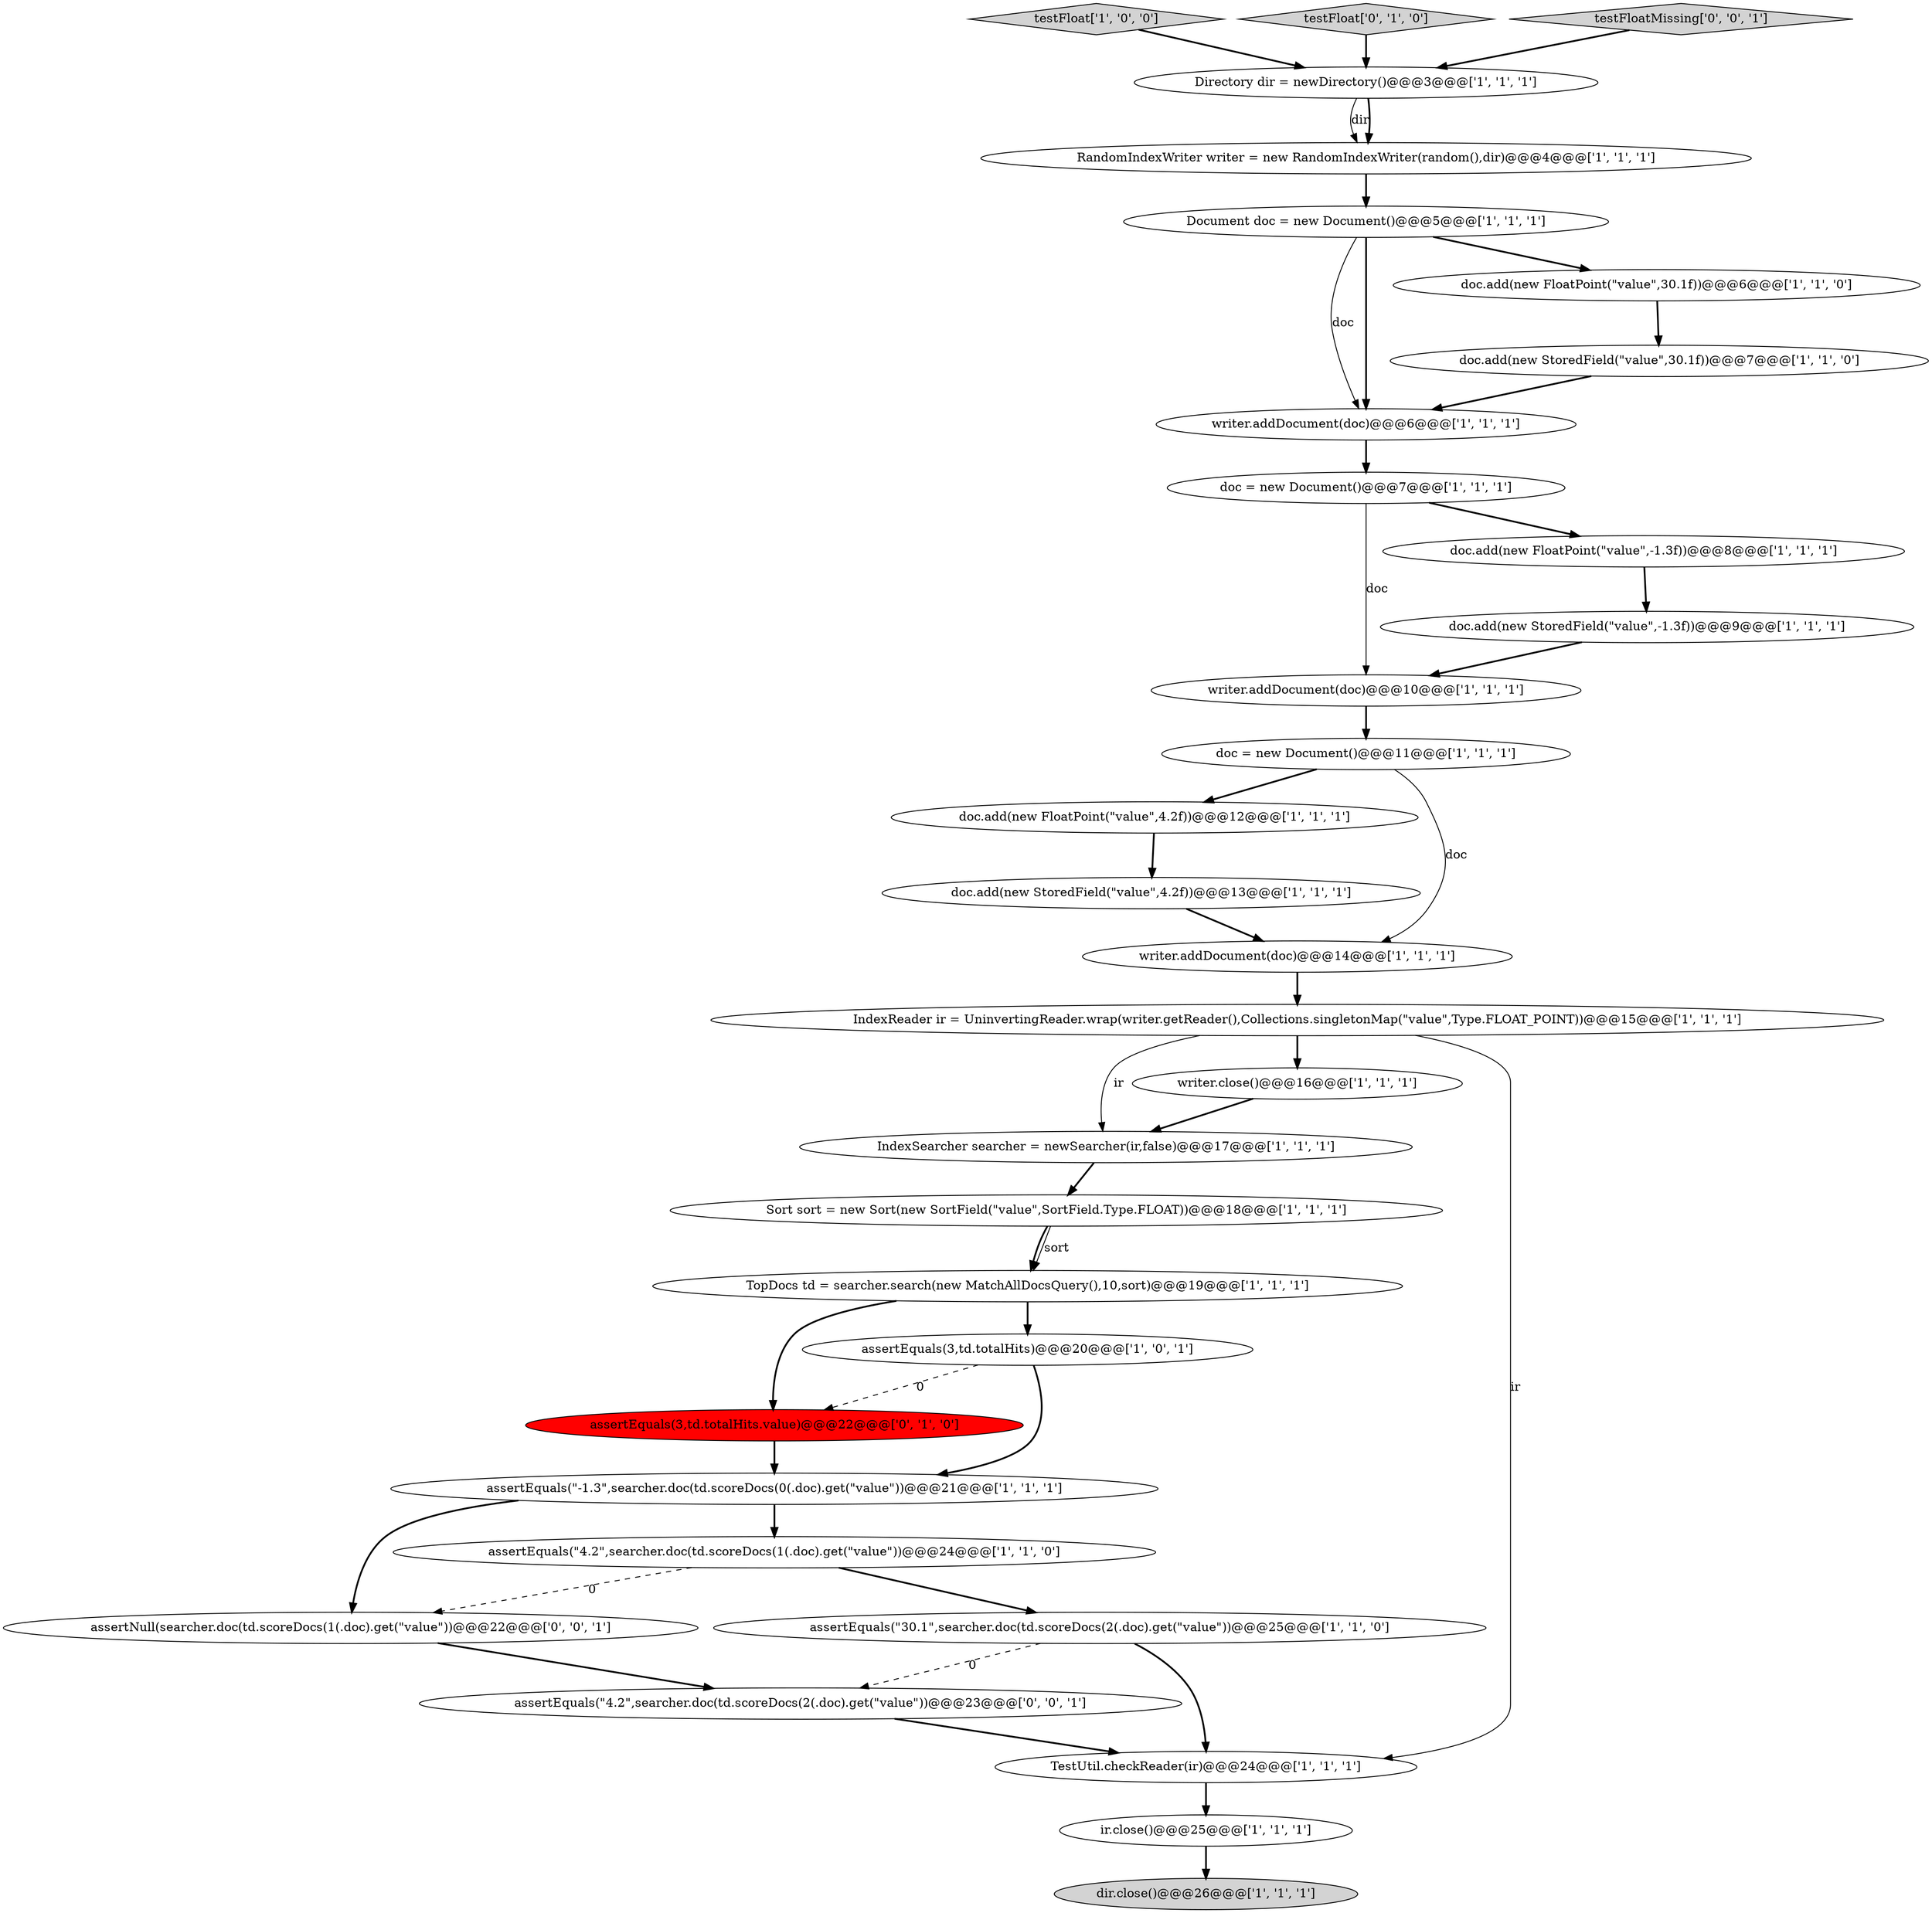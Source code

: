digraph {
11 [style = filled, label = "Sort sort = new Sort(new SortField(\"value\",SortField.Type.FLOAT))@@@18@@@['1', '1', '1']", fillcolor = white, shape = ellipse image = "AAA0AAABBB1BBB"];
25 [style = filled, label = "doc.add(new StoredField(\"value\",-1.3f))@@@9@@@['1', '1', '1']", fillcolor = white, shape = ellipse image = "AAA0AAABBB1BBB"];
20 [style = filled, label = "assertEquals(\"4.2\",searcher.doc(td.scoreDocs(1(.doc).get(\"value\"))@@@24@@@['1', '1', '0']", fillcolor = white, shape = ellipse image = "AAA0AAABBB1BBB"];
27 [style = filled, label = "assertEquals(3,td.totalHits.value)@@@22@@@['0', '1', '0']", fillcolor = red, shape = ellipse image = "AAA1AAABBB2BBB"];
7 [style = filled, label = "doc.add(new StoredField(\"value\",4.2f))@@@13@@@['1', '1', '1']", fillcolor = white, shape = ellipse image = "AAA0AAABBB1BBB"];
14 [style = filled, label = "doc = new Document()@@@7@@@['1', '1', '1']", fillcolor = white, shape = ellipse image = "AAA0AAABBB1BBB"];
6 [style = filled, label = "IndexSearcher searcher = newSearcher(ir,false)@@@17@@@['1', '1', '1']", fillcolor = white, shape = ellipse image = "AAA0AAABBB1BBB"];
22 [style = filled, label = "doc.add(new StoredField(\"value\",30.1f))@@@7@@@['1', '1', '0']", fillcolor = white, shape = ellipse image = "AAA0AAABBB1BBB"];
3 [style = filled, label = "dir.close()@@@26@@@['1', '1', '1']", fillcolor = lightgray, shape = ellipse image = "AAA0AAABBB1BBB"];
8 [style = filled, label = "IndexReader ir = UninvertingReader.wrap(writer.getReader(),Collections.singletonMap(\"value\",Type.FLOAT_POINT))@@@15@@@['1', '1', '1']", fillcolor = white, shape = ellipse image = "AAA0AAABBB1BBB"];
10 [style = filled, label = "testFloat['1', '0', '0']", fillcolor = lightgray, shape = diamond image = "AAA0AAABBB1BBB"];
18 [style = filled, label = "writer.addDocument(doc)@@@10@@@['1', '1', '1']", fillcolor = white, shape = ellipse image = "AAA0AAABBB1BBB"];
26 [style = filled, label = "assertEquals(3,td.totalHits)@@@20@@@['1', '0', '1']", fillcolor = white, shape = ellipse image = "AAA0AAABBB1BBB"];
28 [style = filled, label = "testFloat['0', '1', '0']", fillcolor = lightgray, shape = diamond image = "AAA0AAABBB2BBB"];
2 [style = filled, label = "assertEquals(\"30.1\",searcher.doc(td.scoreDocs(2(.doc).get(\"value\"))@@@25@@@['1', '1', '0']", fillcolor = white, shape = ellipse image = "AAA0AAABBB1BBB"];
5 [style = filled, label = "writer.addDocument(doc)@@@6@@@['1', '1', '1']", fillcolor = white, shape = ellipse image = "AAA0AAABBB1BBB"];
13 [style = filled, label = "Document doc = new Document()@@@5@@@['1', '1', '1']", fillcolor = white, shape = ellipse image = "AAA0AAABBB1BBB"];
16 [style = filled, label = "doc = new Document()@@@11@@@['1', '1', '1']", fillcolor = white, shape = ellipse image = "AAA0AAABBB1BBB"];
9 [style = filled, label = "TopDocs td = searcher.search(new MatchAllDocsQuery(),10,sort)@@@19@@@['1', '1', '1']", fillcolor = white, shape = ellipse image = "AAA0AAABBB1BBB"];
30 [style = filled, label = "assertEquals(\"4.2\",searcher.doc(td.scoreDocs(2(.doc).get(\"value\"))@@@23@@@['0', '0', '1']", fillcolor = white, shape = ellipse image = "AAA0AAABBB3BBB"];
0 [style = filled, label = "Directory dir = newDirectory()@@@3@@@['1', '1', '1']", fillcolor = white, shape = ellipse image = "AAA0AAABBB1BBB"];
29 [style = filled, label = "testFloatMissing['0', '0', '1']", fillcolor = lightgray, shape = diamond image = "AAA0AAABBB3BBB"];
12 [style = filled, label = "assertEquals(\"-1.3\",searcher.doc(td.scoreDocs(0(.doc).get(\"value\"))@@@21@@@['1', '1', '1']", fillcolor = white, shape = ellipse image = "AAA0AAABBB1BBB"];
23 [style = filled, label = "doc.add(new FloatPoint(\"value\",4.2f))@@@12@@@['1', '1', '1']", fillcolor = white, shape = ellipse image = "AAA0AAABBB1BBB"];
21 [style = filled, label = "doc.add(new FloatPoint(\"value\",30.1f))@@@6@@@['1', '1', '0']", fillcolor = white, shape = ellipse image = "AAA0AAABBB1BBB"];
1 [style = filled, label = "RandomIndexWriter writer = new RandomIndexWriter(random(),dir)@@@4@@@['1', '1', '1']", fillcolor = white, shape = ellipse image = "AAA0AAABBB1BBB"];
19 [style = filled, label = "doc.add(new FloatPoint(\"value\",-1.3f))@@@8@@@['1', '1', '1']", fillcolor = white, shape = ellipse image = "AAA0AAABBB1BBB"];
24 [style = filled, label = "writer.addDocument(doc)@@@14@@@['1', '1', '1']", fillcolor = white, shape = ellipse image = "AAA0AAABBB1BBB"];
31 [style = filled, label = "assertNull(searcher.doc(td.scoreDocs(1(.doc).get(\"value\"))@@@22@@@['0', '0', '1']", fillcolor = white, shape = ellipse image = "AAA0AAABBB3BBB"];
17 [style = filled, label = "ir.close()@@@25@@@['1', '1', '1']", fillcolor = white, shape = ellipse image = "AAA0AAABBB1BBB"];
4 [style = filled, label = "TestUtil.checkReader(ir)@@@24@@@['1', '1', '1']", fillcolor = white, shape = ellipse image = "AAA0AAABBB1BBB"];
15 [style = filled, label = "writer.close()@@@16@@@['1', '1', '1']", fillcolor = white, shape = ellipse image = "AAA0AAABBB1BBB"];
8->15 [style = bold, label=""];
4->17 [style = bold, label=""];
0->1 [style = solid, label="dir"];
27->12 [style = bold, label=""];
14->18 [style = solid, label="doc"];
20->31 [style = dashed, label="0"];
25->18 [style = bold, label=""];
8->6 [style = solid, label="ir"];
29->0 [style = bold, label=""];
12->20 [style = bold, label=""];
13->5 [style = solid, label="doc"];
14->19 [style = bold, label=""];
15->6 [style = bold, label=""];
16->23 [style = bold, label=""];
5->14 [style = bold, label=""];
11->9 [style = bold, label=""];
2->30 [style = dashed, label="0"];
2->4 [style = bold, label=""];
1->13 [style = bold, label=""];
22->5 [style = bold, label=""];
19->25 [style = bold, label=""];
20->2 [style = bold, label=""];
9->27 [style = bold, label=""];
9->26 [style = bold, label=""];
11->9 [style = solid, label="sort"];
28->0 [style = bold, label=""];
7->24 [style = bold, label=""];
26->12 [style = bold, label=""];
8->4 [style = solid, label="ir"];
21->22 [style = bold, label=""];
30->4 [style = bold, label=""];
0->1 [style = bold, label=""];
6->11 [style = bold, label=""];
10->0 [style = bold, label=""];
31->30 [style = bold, label=""];
17->3 [style = bold, label=""];
13->5 [style = bold, label=""];
23->7 [style = bold, label=""];
24->8 [style = bold, label=""];
16->24 [style = solid, label="doc"];
13->21 [style = bold, label=""];
26->27 [style = dashed, label="0"];
12->31 [style = bold, label=""];
18->16 [style = bold, label=""];
}
